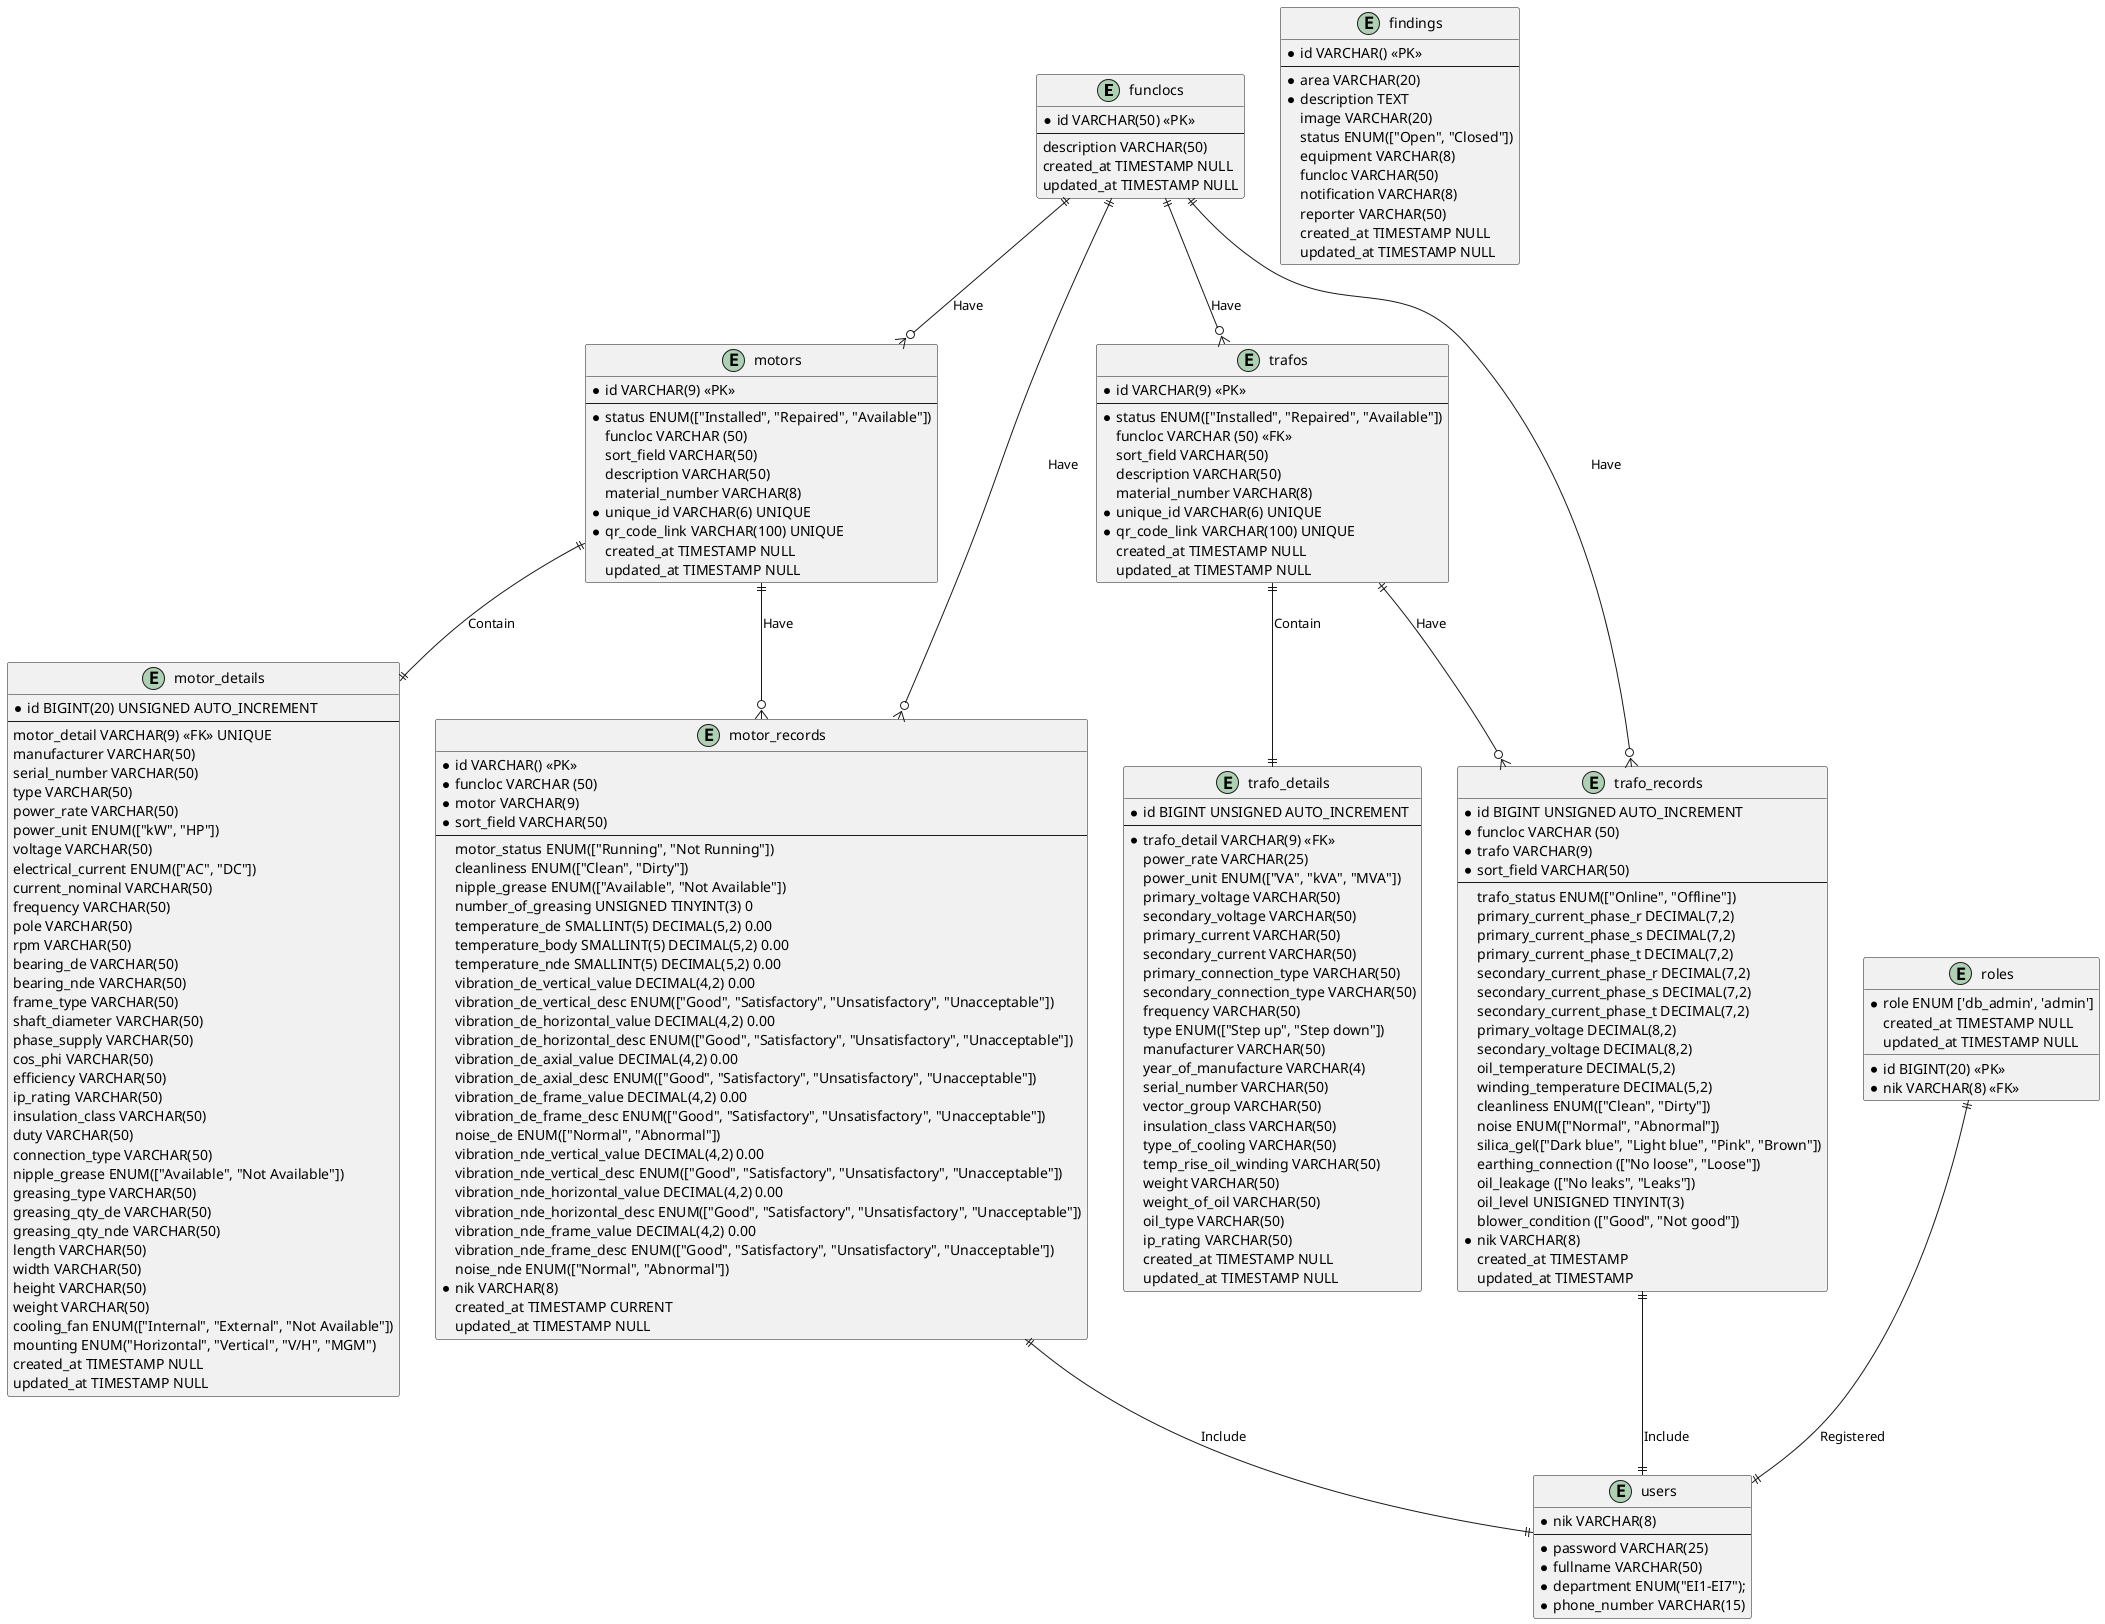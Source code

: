 @startuml fajar_e_maintenance

entity funclocs
{
    * id VARCHAR(50) <<PK>>
    --
      description VARCHAR(50)
      created_at TIMESTAMP NULL
      updated_at TIMESTAMP NULL
}

entity motors
{
    * id VARCHAR(9) <<PK>>
    --
    * status ENUM(["Installed", "Repaired", "Available"])
      funcloc VARCHAR (50)
      sort_field VARCHAR(50)
      description VARCHAR(50)
      material_number VARCHAR(8)
    * unique_id VARCHAR(6) UNIQUE
    * qr_code_link VARCHAR(100) UNIQUE
      created_at TIMESTAMP NULL
      updated_at TIMESTAMP NULL
}

entity motor_details {
  * id BIGINT(20) UNSIGNED AUTO_INCREMENT
  --
    motor_detail VARCHAR(9) <<FK>> UNIQUE
    manufacturer VARCHAR(50)
    serial_number VARCHAR(50)
    type VARCHAR(50)
    power_rate VARCHAR(50)
    power_unit ENUM(["kW", "HP"])
    voltage VARCHAR(50)
    electrical_current ENUM(["AC", "DC"])
    current_nominal VARCHAR(50)
    frequency VARCHAR(50)
    pole VARCHAR(50)
    rpm VARCHAR(50)
    bearing_de VARCHAR(50)
    bearing_nde VARCHAR(50)
    frame_type VARCHAR(50)
    shaft_diameter VARCHAR(50)
    phase_supply VARCHAR(50)
    cos_phi VARCHAR(50)
    efficiency VARCHAR(50)
    ip_rating VARCHAR(50)
    insulation_class VARCHAR(50)
    duty VARCHAR(50)
    connection_type VARCHAR(50)
    nipple_grease ENUM(["Available", "Not Available"])
    greasing_type VARCHAR(50)
    greasing_qty_de VARCHAR(50) 
    greasing_qty_nde VARCHAR(50)
    length VARCHAR(50)
    width VARCHAR(50)
    height VARCHAR(50) 
    weight VARCHAR(50)
    cooling_fan ENUM(["Internal", "External", "Not Available"])
    mounting ENUM("Horizontal", "Vertical", "V/H", "MGM") 
    created_at TIMESTAMP NULL
    updated_at TIMESTAMP NULL
}

entity motor_records {
    * id VARCHAR() <<PK>>
    * funcloc VARCHAR (50)
    * motor VARCHAR(9)
    * sort_field VARCHAR(50)
    --
      motor_status ENUM(["Running", "Not Running"])
      cleanliness ENUM(["Clean", "Dirty"])
      nipple_grease ENUM(["Available", "Not Available"])
      number_of_greasing UNSIGNED TINYINT(3) 0
      temperature_de SMALLINT(5) DECIMAL(5,2) 0.00
      temperature_body SMALLINT(5) DECIMAL(5,2) 0.00
      temperature_nde SMALLINT(5) DECIMAL(5,2) 0.00    
      vibration_de_vertical_value DECIMAL(4,2) 0.00
      vibration_de_vertical_desc ENUM(["Good", "Satisfactory", "Unsatisfactory", "Unacceptable"]) 
      vibration_de_horizontal_value DECIMAL(4,2) 0.00
      vibration_de_horizontal_desc ENUM(["Good", "Satisfactory", "Unsatisfactory", "Unacceptable"]) 
      vibration_de_axial_value DECIMAL(4,2) 0.00
      vibration_de_axial_desc ENUM(["Good", "Satisfactory", "Unsatisfactory", "Unacceptable"])  
      vibration_de_frame_value DECIMAL(4,2) 0.00
      vibration_de_frame_desc ENUM(["Good", "Satisfactory", "Unsatisfactory", "Unacceptable"]) 
      noise_de ENUM(["Normal", "Abnormal"])
      vibration_nde_vertical_value DECIMAL(4,2) 0.00
      vibration_nde_vertical_desc ENUM(["Good", "Satisfactory", "Unsatisfactory", "Unacceptable"]) 
      vibration_nde_horizontal_value DECIMAL(4,2) 0.00
      vibration_nde_horizontal_desc ENUM(["Good", "Satisfactory", "Unsatisfactory", "Unacceptable"])   
      vibration_nde_frame_value DECIMAL(4,2) 0.00
      vibration_nde_frame_desc ENUM(["Good", "Satisfactory", "Unsatisfactory", "Unacceptable"])   
      noise_nde ENUM(["Normal", "Abnormal"])
    * nik VARCHAR(8)
      created_at TIMESTAMP CURRENT
      updated_at TIMESTAMP NULL
}

entity users {
    * nik VARCHAR(8)
    --
    * password VARCHAR(25)
    * fullname VARCHAR(50)
    * department ENUM("EI1-EI7");
    * phone_number VARCHAR(15)
}

entity roles {
    * id BIGINT(20) <<PK>>
    * nik VARCHAR(8) <<FK>>
    * role ENUM ['db_admin', 'admin']
      created_at TIMESTAMP NULL
      updated_at TIMESTAMP NULL
}

entity findings {
  * id VARCHAR() <<PK>>
  --
  * area VARCHAR(20)
  * description TEXT
    image VARCHAR(20)
    status ENUM(["Open", "Closed"])
    equipment VARCHAR(8)
    funcloc VARCHAR(50)
    notification VARCHAR(8)
    reporter VARCHAR(50)
    created_at TIMESTAMP NULL
    updated_at TIMESTAMP NULL
}

entity trafos {
    * id VARCHAR(9) <<PK>>
    --
    * status ENUM(["Installed", "Repaired", "Available"])
      funcloc VARCHAR (50) <<FK>>
      sort_field VARCHAR(50)
      description VARCHAR(50)
      material_number VARCHAR(8)
    * unique_id VARCHAR(6) UNIQUE
    * qr_code_link VARCHAR(100) UNIQUE
      created_at TIMESTAMP NULL
      updated_at TIMESTAMP NULL
}

entity trafo_details {
    * id BIGINT UNSIGNED AUTO_INCREMENT
    --
    * trafo_detail VARCHAR(9) <<FK>>
    power_rate VARCHAR(25)
    power_unit ENUM(["VA", "kVA", "MVA"])
    primary_voltage VARCHAR(50)
    secondary_voltage VARCHAR(50)  
    primary_current VARCHAR(50)
    secondary_current VARCHAR(50)
    primary_connection_type VARCHAR(50)
    secondary_connection_type VARCHAR(50)
    frequency VARCHAR(50)
    type ENUM(["Step up", "Step down"])
    manufacturer VARCHAR(50)
    year_of_manufacture VARCHAR(4)
    serial_number VARCHAR(50)
    vector_group VARCHAR(50)
    insulation_class VARCHAR(50)
    type_of_cooling VARCHAR(50)
    temp_rise_oil_winding VARCHAR(50)
    weight VARCHAR(50)
    weight_of_oil VARCHAR(50)
    oil_type VARCHAR(50)
    ip_rating VARCHAR(50)
    created_at TIMESTAMP NULL
    updated_at TIMESTAMP NULL
}

entity trafo_records {
    * id BIGINT UNSIGNED AUTO_INCREMENT
    * funcloc VARCHAR (50)
    * trafo VARCHAR(9)
    * sort_field VARCHAR(50)
    --
    trafo_status ENUM(["Online", "Offline"])
    primary_current_phase_r DECIMAL(7,2)
    primary_current_phase_s DECIMAL(7,2)
    primary_current_phase_t DECIMAL(7,2) 
    secondary_current_phase_r DECIMAL(7,2)
    secondary_current_phase_s DECIMAL(7,2)
    secondary_current_phase_t DECIMAL(7,2)
    primary_voltage DECIMAL(8,2)
    secondary_voltage DECIMAL(8,2)
    oil_temperature DECIMAL(5,2) 
    winding_temperature DECIMAL(5,2) 
    cleanliness ENUM(["Clean", "Dirty"])
    noise ENUM(["Normal", "Abnormal"])
    silica_gel(["Dark blue", "Light blue", "Pink", "Brown"])
    earthing_connection (["No loose", "Loose"])
    oil_leakage (["No leaks", "Leaks"])
    oil_level UNISIGNED TINYINT(3)
    blower_condition (["Good", "Not good"])
  * nik VARCHAR(8)
    created_at TIMESTAMP
    updated_at TIMESTAMP
}
 
funclocs ||--o{ motors : Have
funclocs ||--o{ motor_records : Have
motors ||--o{ motor_records : Have
motors ||--|| motor_details : Contain
motor_records ||--|| users : Include
roles ||--|| users : Registered

funclocs ||--o{ trafos : Have
funclocs ||--o{ trafo_records : Have
trafos ||--o{ trafo_records : Have
trafos ||--|| trafo_details : Contain
trafo_records ||--|| users : Include

@enduml